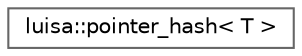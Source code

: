 digraph "类继承关系图"
{
 // LATEX_PDF_SIZE
  bgcolor="transparent";
  edge [fontname=Helvetica,fontsize=10,labelfontname=Helvetica,labelfontsize=10];
  node [fontname=Helvetica,fontsize=10,shape=box,height=0.2,width=0.4];
  rankdir="LR";
  Node0 [id="Node000000",label="luisa::pointer_hash\< T \>",height=0.2,width=0.4,color="grey40", fillcolor="white", style="filled",URL="$structluisa_1_1pointer__hash.html",tooltip=" "];
}
